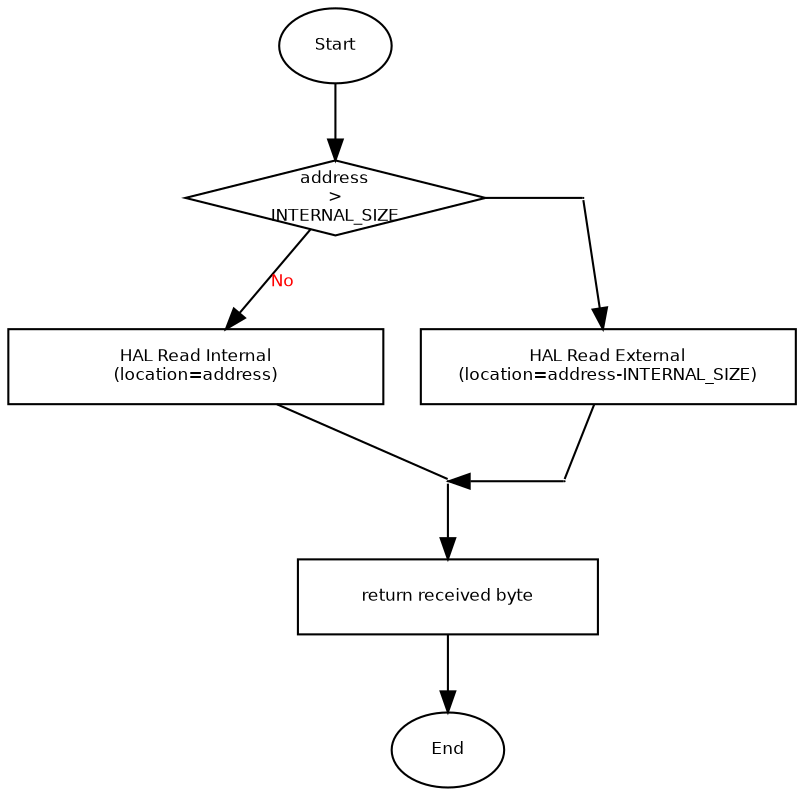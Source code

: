digraph Flow_ReadByte {
 
 node [
         fontname = "Bitstream Vera Sans"
         fontsize = 8
         shape = "record"
     ]

 edge [
         fontname = "Bitstream Vera Sans"
         fontsize = 8
         fontcolor = "Red"
     ]

// all blocks
start [label="Start", shape="oval"];
check_address [label="address\n>\nINTERNAL_SIZE", shape="diamond", fixedsize=true, width=2]
hal_readinternal [label="HAL Read Internal\n(location=address)", shape="box", fixedsize=true, width=2.5]
hal_readexternal [label="HAL Read External\n(location=address-INTERNAL_SIZE)", shape="box", fixedsize=true, width=2.5]
save_byte [label="return received byte", fixedsize=true, width=2]
end [label="End", shape="oval"];

d1 [width=0, shape="point", label="."];
d2 [width=0, shape="point", label="."];
d3 [width=0, shape="point", label="."];

// relations
start -> check_address
check_address -> hal_readinternal [label="No"]
hal_readinternal -> d3 [arrowhead=none]
/* check_address -> hal_readexternal [label="Yes", tailport=e, headport=n] */
{rank=same; check_address -> d1 [arrowhead=none];}
d1 -> hal_readexternal
hal_readexternal -> d2 [arrowhead=none]
{rank=same; d3 -> d2 [dir=back, ];}

d3 -> save_byte[];
save_byte -> end;

}

